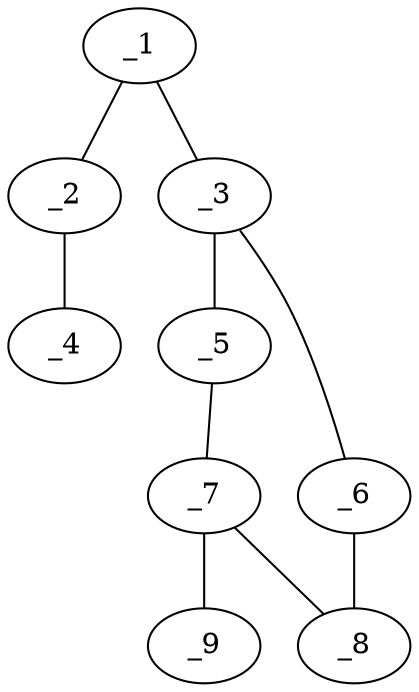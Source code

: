 graph molid88653 {
	_1	 [charge=0,
		chem=2,
		symbol="O  ",
		x="3.0878",
		y="0.9239"];
	_2	 [charge=0,
		chem=1,
		symbol="C  ",
		x="3.9538",
		y="1.4239"];
	_1 -- _2	 [valence=1];
	_3	 [charge=0,
		chem=1,
		symbol="C  ",
		x="3.0878",
		y="-0.0761"];
	_1 -- _3	 [valence=1];
	_4	 [charge=0,
		chem=1,
		symbol="C  ",
		x="3.9538",
		y="2.4239"];
	_2 -- _4	 [valence=1];
	_5	 [charge=0,
		chem=2,
		symbol="O  ",
		x="2.2788",
		y="-0.6639"];
	_3 -- _5	 [valence=1];
	_6	 [charge=0,
		chem=4,
		symbol="N  ",
		x="3.8968",
		y="-0.6639"];
	_3 -- _6	 [valence=2];
	_7	 [charge=0,
		chem=1,
		symbol="C  ",
		x="2.5878",
		y="-1.6149"];
	_5 -- _7	 [valence=1];
	_8	 [charge=0,
		chem=4,
		symbol="N  ",
		x="3.5878",
		y="-1.6149"];
	_6 -- _8	 [valence=1];
	_7 -- _8	 [valence=2];
	_9	 [charge=0,
		chem=1,
		symbol="C  ",
		x=2,
		y="-2.4239"];
	_7 -- _9	 [valence=1];
}
